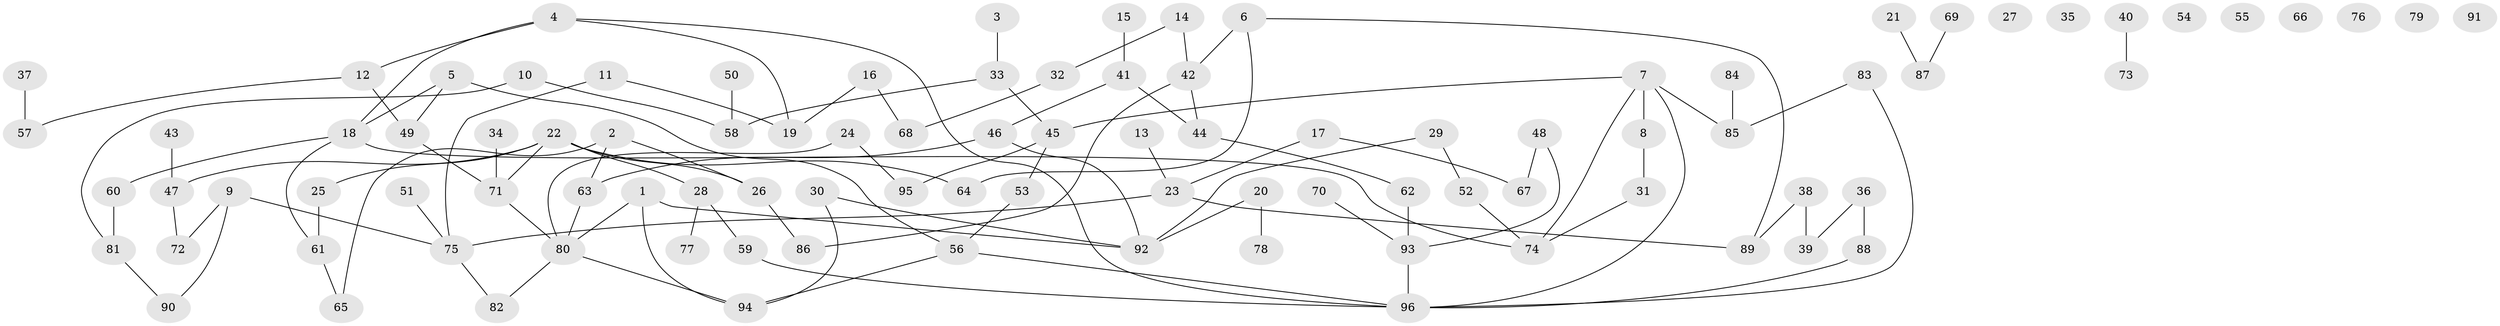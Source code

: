 // coarse degree distribution, {1: 0.19148936170212766, 3: 0.19148936170212766, 2: 0.2765957446808511, 7: 0.0851063829787234, 4: 0.02127659574468085, 8: 0.02127659574468085, 10: 0.02127659574468085, 0: 0.19148936170212766}
// Generated by graph-tools (version 1.1) at 2025/16/03/04/25 18:16:32]
// undirected, 96 vertices, 112 edges
graph export_dot {
graph [start="1"]
  node [color=gray90,style=filled];
  1;
  2;
  3;
  4;
  5;
  6;
  7;
  8;
  9;
  10;
  11;
  12;
  13;
  14;
  15;
  16;
  17;
  18;
  19;
  20;
  21;
  22;
  23;
  24;
  25;
  26;
  27;
  28;
  29;
  30;
  31;
  32;
  33;
  34;
  35;
  36;
  37;
  38;
  39;
  40;
  41;
  42;
  43;
  44;
  45;
  46;
  47;
  48;
  49;
  50;
  51;
  52;
  53;
  54;
  55;
  56;
  57;
  58;
  59;
  60;
  61;
  62;
  63;
  64;
  65;
  66;
  67;
  68;
  69;
  70;
  71;
  72;
  73;
  74;
  75;
  76;
  77;
  78;
  79;
  80;
  81;
  82;
  83;
  84;
  85;
  86;
  87;
  88;
  89;
  90;
  91;
  92;
  93;
  94;
  95;
  96;
  1 -- 80;
  1 -- 92;
  1 -- 94;
  2 -- 26;
  2 -- 63;
  2 -- 65;
  3 -- 33;
  4 -- 12;
  4 -- 18;
  4 -- 19;
  4 -- 96;
  5 -- 18;
  5 -- 49;
  5 -- 56;
  6 -- 42;
  6 -- 64;
  6 -- 89;
  7 -- 8;
  7 -- 45;
  7 -- 74;
  7 -- 85;
  7 -- 96;
  8 -- 31;
  9 -- 72;
  9 -- 75;
  9 -- 90;
  10 -- 58;
  10 -- 81;
  11 -- 19;
  11 -- 75;
  12 -- 49;
  12 -- 57;
  13 -- 23;
  14 -- 32;
  14 -- 42;
  15 -- 41;
  16 -- 19;
  16 -- 68;
  17 -- 23;
  17 -- 67;
  18 -- 60;
  18 -- 61;
  18 -- 74;
  20 -- 78;
  20 -- 92;
  21 -- 87;
  22 -- 25;
  22 -- 26;
  22 -- 28;
  22 -- 47;
  22 -- 64;
  22 -- 71;
  23 -- 75;
  23 -- 89;
  24 -- 80;
  24 -- 95;
  25 -- 61;
  26 -- 86;
  28 -- 59;
  28 -- 77;
  29 -- 52;
  29 -- 92;
  30 -- 92;
  30 -- 94;
  31 -- 74;
  32 -- 68;
  33 -- 45;
  33 -- 58;
  34 -- 71;
  36 -- 39;
  36 -- 88;
  37 -- 57;
  38 -- 39;
  38 -- 89;
  40 -- 73;
  41 -- 44;
  41 -- 46;
  42 -- 44;
  42 -- 86;
  43 -- 47;
  44 -- 62;
  45 -- 53;
  45 -- 95;
  46 -- 63;
  46 -- 92;
  47 -- 72;
  48 -- 67;
  48 -- 93;
  49 -- 71;
  50 -- 58;
  51 -- 75;
  52 -- 74;
  53 -- 56;
  56 -- 94;
  56 -- 96;
  59 -- 96;
  60 -- 81;
  61 -- 65;
  62 -- 93;
  63 -- 80;
  69 -- 87;
  70 -- 93;
  71 -- 80;
  75 -- 82;
  80 -- 82;
  80 -- 94;
  81 -- 90;
  83 -- 85;
  83 -- 96;
  84 -- 85;
  88 -- 96;
  93 -- 96;
}
